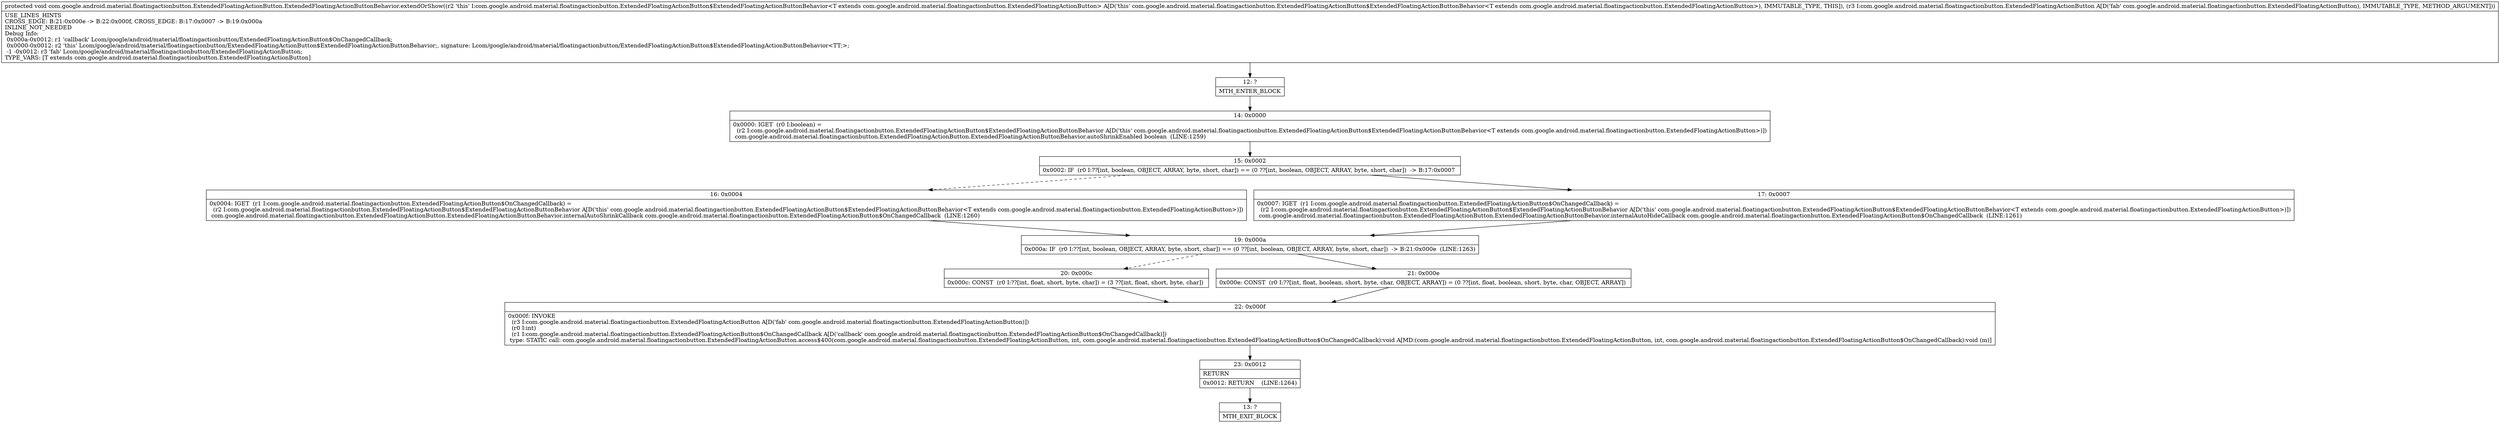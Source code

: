digraph "CFG forcom.google.android.material.floatingactionbutton.ExtendedFloatingActionButton.ExtendedFloatingActionButtonBehavior.extendOrShow(Lcom\/google\/android\/material\/floatingactionbutton\/ExtendedFloatingActionButton;)V" {
Node_12 [shape=record,label="{12\:\ ?|MTH_ENTER_BLOCK\l}"];
Node_14 [shape=record,label="{14\:\ 0x0000|0x0000: IGET  (r0 I:boolean) = \l  (r2 I:com.google.android.material.floatingactionbutton.ExtendedFloatingActionButton$ExtendedFloatingActionButtonBehavior A[D('this' com.google.android.material.floatingactionbutton.ExtendedFloatingActionButton$ExtendedFloatingActionButtonBehavior\<T extends com.google.android.material.floatingactionbutton.ExtendedFloatingActionButton\>)])\l com.google.android.material.floatingactionbutton.ExtendedFloatingActionButton.ExtendedFloatingActionButtonBehavior.autoShrinkEnabled boolean  (LINE:1259)\l}"];
Node_15 [shape=record,label="{15\:\ 0x0002|0x0002: IF  (r0 I:??[int, boolean, OBJECT, ARRAY, byte, short, char]) == (0 ??[int, boolean, OBJECT, ARRAY, byte, short, char])  \-\> B:17:0x0007 \l}"];
Node_16 [shape=record,label="{16\:\ 0x0004|0x0004: IGET  (r1 I:com.google.android.material.floatingactionbutton.ExtendedFloatingActionButton$OnChangedCallback) = \l  (r2 I:com.google.android.material.floatingactionbutton.ExtendedFloatingActionButton$ExtendedFloatingActionButtonBehavior A[D('this' com.google.android.material.floatingactionbutton.ExtendedFloatingActionButton$ExtendedFloatingActionButtonBehavior\<T extends com.google.android.material.floatingactionbutton.ExtendedFloatingActionButton\>)])\l com.google.android.material.floatingactionbutton.ExtendedFloatingActionButton.ExtendedFloatingActionButtonBehavior.internalAutoShrinkCallback com.google.android.material.floatingactionbutton.ExtendedFloatingActionButton$OnChangedCallback  (LINE:1260)\l}"];
Node_19 [shape=record,label="{19\:\ 0x000a|0x000a: IF  (r0 I:??[int, boolean, OBJECT, ARRAY, byte, short, char]) == (0 ??[int, boolean, OBJECT, ARRAY, byte, short, char])  \-\> B:21:0x000e  (LINE:1263)\l}"];
Node_20 [shape=record,label="{20\:\ 0x000c|0x000c: CONST  (r0 I:??[int, float, short, byte, char]) = (3 ??[int, float, short, byte, char]) \l}"];
Node_22 [shape=record,label="{22\:\ 0x000f|0x000f: INVOKE  \l  (r3 I:com.google.android.material.floatingactionbutton.ExtendedFloatingActionButton A[D('fab' com.google.android.material.floatingactionbutton.ExtendedFloatingActionButton)])\l  (r0 I:int)\l  (r1 I:com.google.android.material.floatingactionbutton.ExtendedFloatingActionButton$OnChangedCallback A[D('callback' com.google.android.material.floatingactionbutton.ExtendedFloatingActionButton$OnChangedCallback)])\l type: STATIC call: com.google.android.material.floatingactionbutton.ExtendedFloatingActionButton.access$400(com.google.android.material.floatingactionbutton.ExtendedFloatingActionButton, int, com.google.android.material.floatingactionbutton.ExtendedFloatingActionButton$OnChangedCallback):void A[MD:(com.google.android.material.floatingactionbutton.ExtendedFloatingActionButton, int, com.google.android.material.floatingactionbutton.ExtendedFloatingActionButton$OnChangedCallback):void (m)]\l}"];
Node_23 [shape=record,label="{23\:\ 0x0012|RETURN\l|0x0012: RETURN    (LINE:1264)\l}"];
Node_13 [shape=record,label="{13\:\ ?|MTH_EXIT_BLOCK\l}"];
Node_21 [shape=record,label="{21\:\ 0x000e|0x000e: CONST  (r0 I:??[int, float, boolean, short, byte, char, OBJECT, ARRAY]) = (0 ??[int, float, boolean, short, byte, char, OBJECT, ARRAY]) \l}"];
Node_17 [shape=record,label="{17\:\ 0x0007|0x0007: IGET  (r1 I:com.google.android.material.floatingactionbutton.ExtendedFloatingActionButton$OnChangedCallback) = \l  (r2 I:com.google.android.material.floatingactionbutton.ExtendedFloatingActionButton$ExtendedFloatingActionButtonBehavior A[D('this' com.google.android.material.floatingactionbutton.ExtendedFloatingActionButton$ExtendedFloatingActionButtonBehavior\<T extends com.google.android.material.floatingactionbutton.ExtendedFloatingActionButton\>)])\l com.google.android.material.floatingactionbutton.ExtendedFloatingActionButton.ExtendedFloatingActionButtonBehavior.internalAutoHideCallback com.google.android.material.floatingactionbutton.ExtendedFloatingActionButton$OnChangedCallback  (LINE:1261)\l}"];
MethodNode[shape=record,label="{protected void com.google.android.material.floatingactionbutton.ExtendedFloatingActionButton.ExtendedFloatingActionButtonBehavior.extendOrShow((r2 'this' I:com.google.android.material.floatingactionbutton.ExtendedFloatingActionButton$ExtendedFloatingActionButtonBehavior\<T extends com.google.android.material.floatingactionbutton.ExtendedFloatingActionButton\> A[D('this' com.google.android.material.floatingactionbutton.ExtendedFloatingActionButton$ExtendedFloatingActionButtonBehavior\<T extends com.google.android.material.floatingactionbutton.ExtendedFloatingActionButton\>), IMMUTABLE_TYPE, THIS]), (r3 I:com.google.android.material.floatingactionbutton.ExtendedFloatingActionButton A[D('fab' com.google.android.material.floatingactionbutton.ExtendedFloatingActionButton), IMMUTABLE_TYPE, METHOD_ARGUMENT]))  | USE_LINES_HINTS\lCROSS_EDGE: B:21:0x000e \-\> B:22:0x000f, CROSS_EDGE: B:17:0x0007 \-\> B:19:0x000a\lINLINE_NOT_NEEDED\lDebug Info:\l  0x000a\-0x0012: r1 'callback' Lcom\/google\/android\/material\/floatingactionbutton\/ExtendedFloatingActionButton$OnChangedCallback;\l  0x0000\-0x0012: r2 'this' Lcom\/google\/android\/material\/floatingactionbutton\/ExtendedFloatingActionButton$ExtendedFloatingActionButtonBehavior;, signature: Lcom\/google\/android\/material\/floatingactionbutton\/ExtendedFloatingActionButton$ExtendedFloatingActionButtonBehavior\<TT;\>;\l  \-1 \-0x0012: r3 'fab' Lcom\/google\/android\/material\/floatingactionbutton\/ExtendedFloatingActionButton;\lTYPE_VARS: [T extends com.google.android.material.floatingactionbutton.ExtendedFloatingActionButton]\l}"];
MethodNode -> Node_12;Node_12 -> Node_14;
Node_14 -> Node_15;
Node_15 -> Node_16[style=dashed];
Node_15 -> Node_17;
Node_16 -> Node_19;
Node_19 -> Node_20[style=dashed];
Node_19 -> Node_21;
Node_20 -> Node_22;
Node_22 -> Node_23;
Node_23 -> Node_13;
Node_21 -> Node_22;
Node_17 -> Node_19;
}

